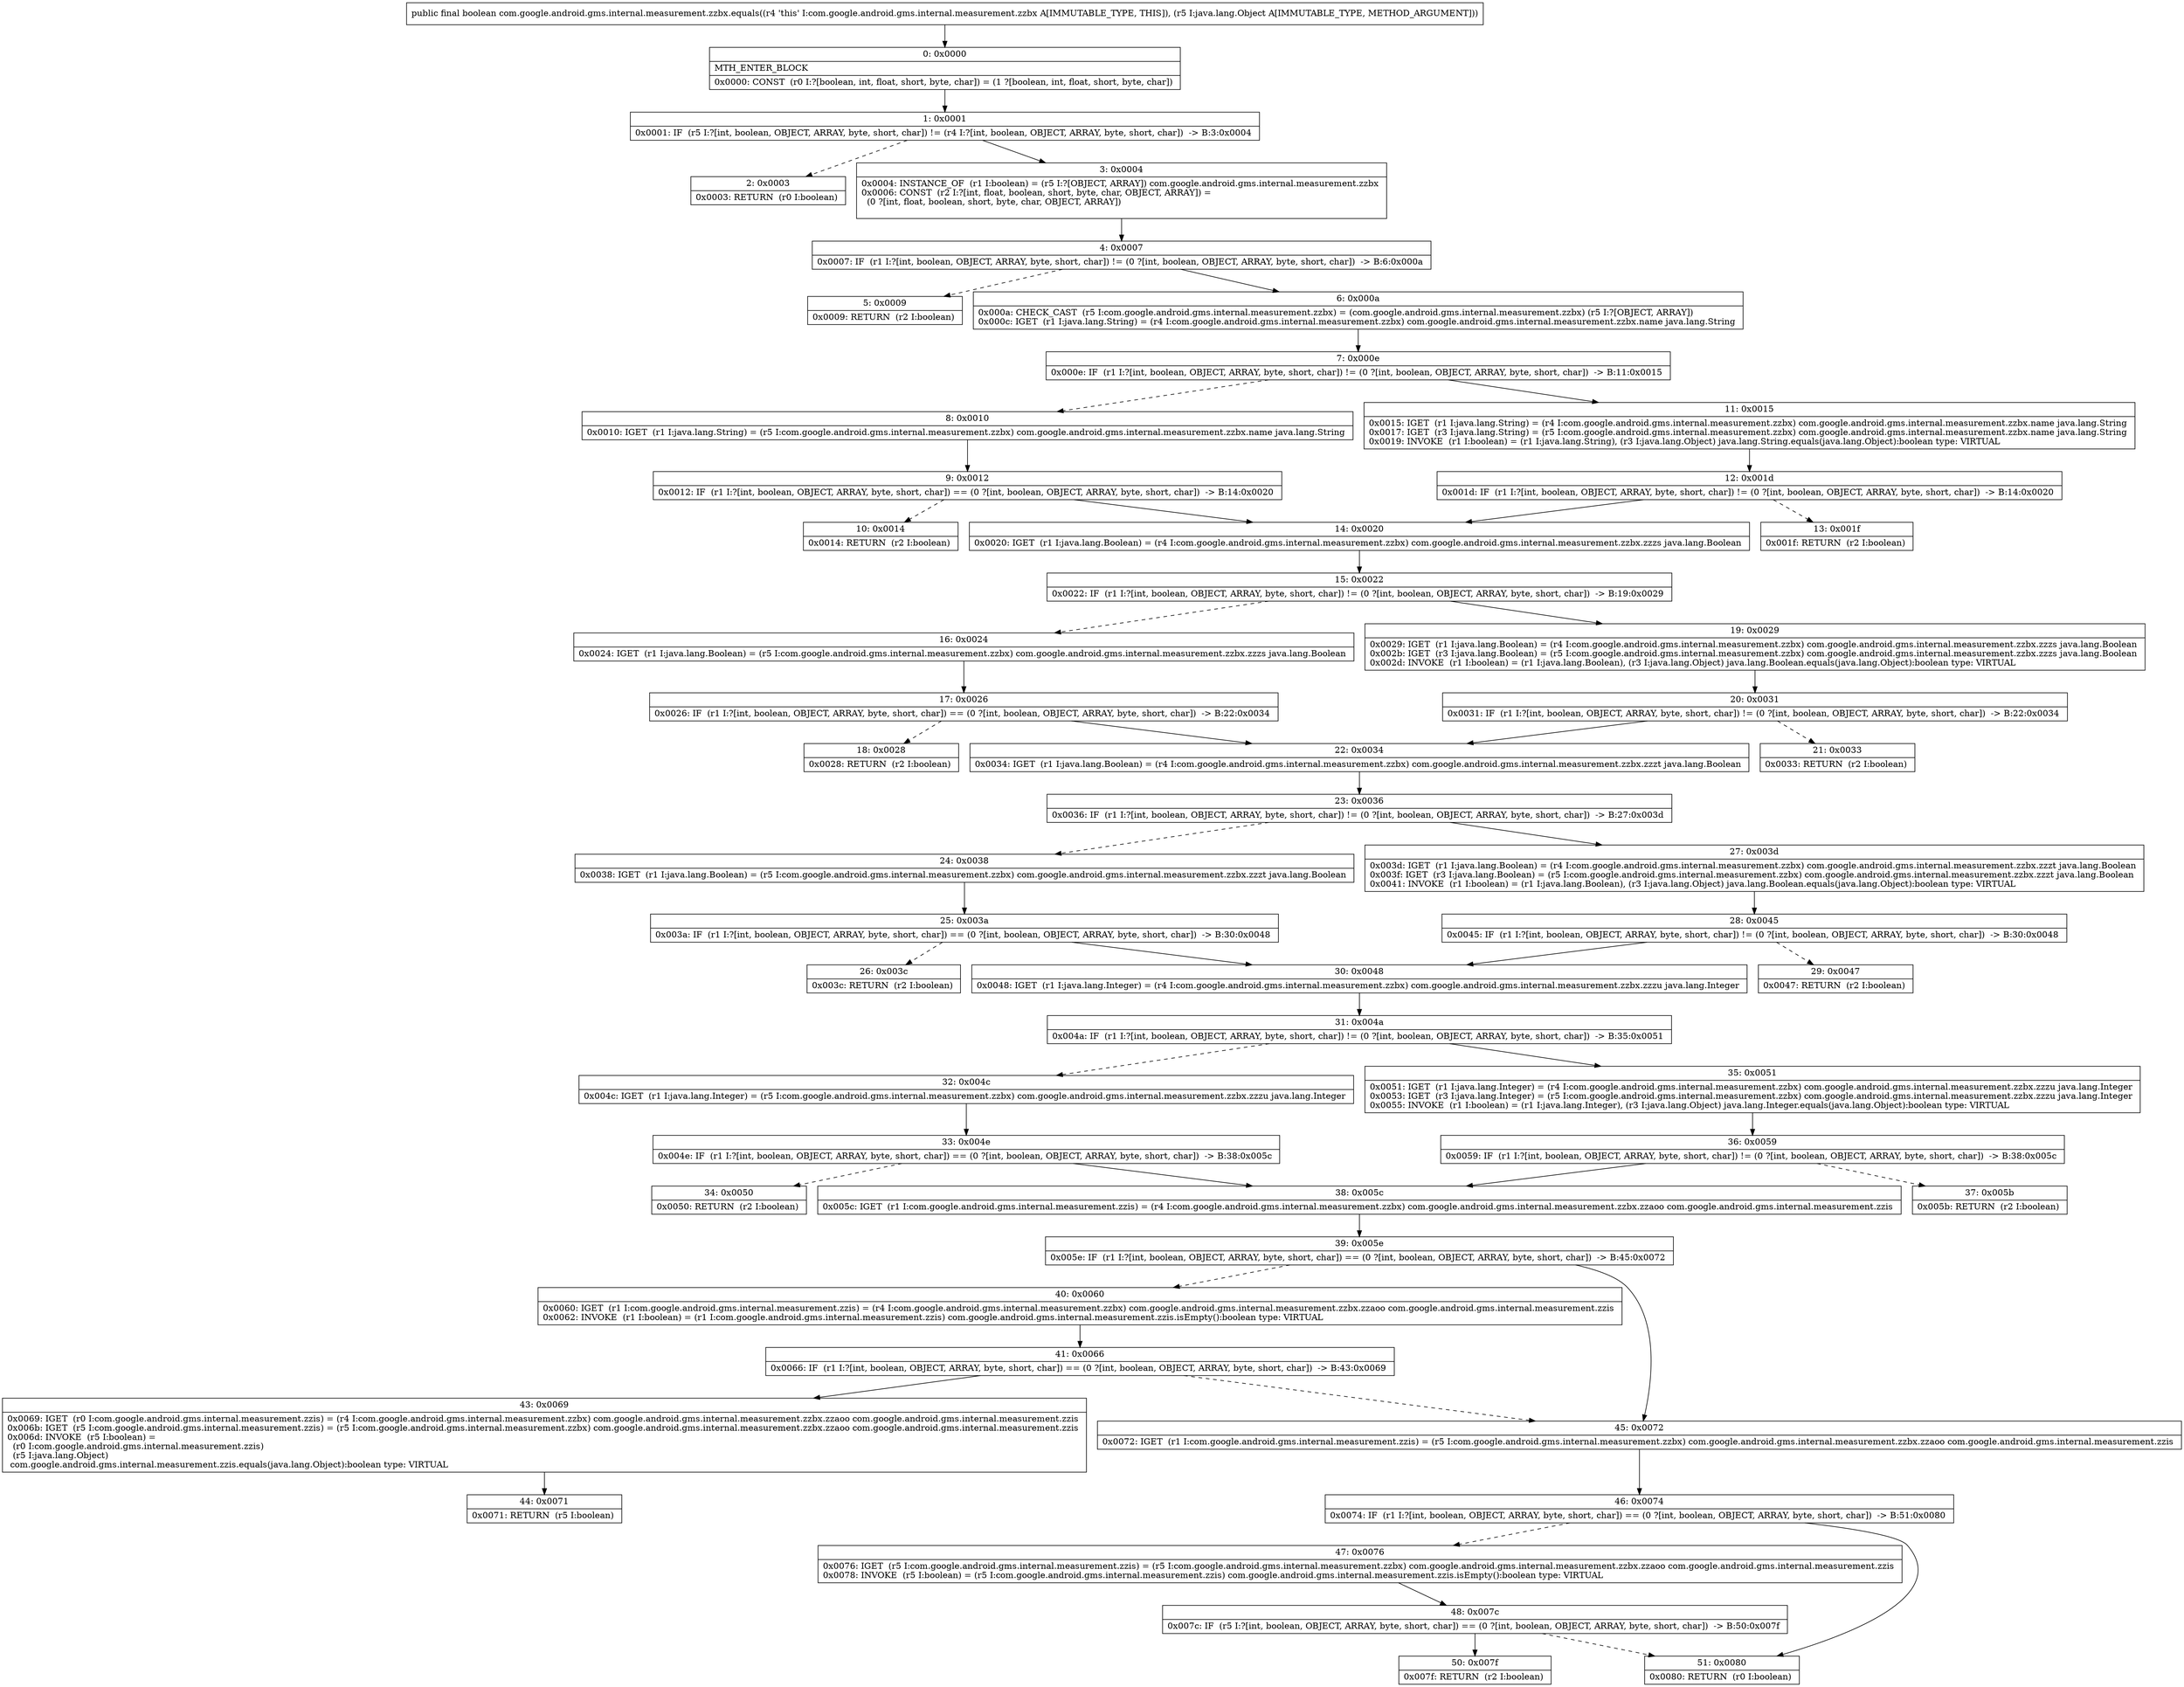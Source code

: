 digraph "CFG forcom.google.android.gms.internal.measurement.zzbx.equals(Ljava\/lang\/Object;)Z" {
Node_0 [shape=record,label="{0\:\ 0x0000|MTH_ENTER_BLOCK\l|0x0000: CONST  (r0 I:?[boolean, int, float, short, byte, char]) = (1 ?[boolean, int, float, short, byte, char]) \l}"];
Node_1 [shape=record,label="{1\:\ 0x0001|0x0001: IF  (r5 I:?[int, boolean, OBJECT, ARRAY, byte, short, char]) != (r4 I:?[int, boolean, OBJECT, ARRAY, byte, short, char])  \-\> B:3:0x0004 \l}"];
Node_2 [shape=record,label="{2\:\ 0x0003|0x0003: RETURN  (r0 I:boolean) \l}"];
Node_3 [shape=record,label="{3\:\ 0x0004|0x0004: INSTANCE_OF  (r1 I:boolean) = (r5 I:?[OBJECT, ARRAY]) com.google.android.gms.internal.measurement.zzbx \l0x0006: CONST  (r2 I:?[int, float, boolean, short, byte, char, OBJECT, ARRAY]) = \l  (0 ?[int, float, boolean, short, byte, char, OBJECT, ARRAY])\l \l}"];
Node_4 [shape=record,label="{4\:\ 0x0007|0x0007: IF  (r1 I:?[int, boolean, OBJECT, ARRAY, byte, short, char]) != (0 ?[int, boolean, OBJECT, ARRAY, byte, short, char])  \-\> B:6:0x000a \l}"];
Node_5 [shape=record,label="{5\:\ 0x0009|0x0009: RETURN  (r2 I:boolean) \l}"];
Node_6 [shape=record,label="{6\:\ 0x000a|0x000a: CHECK_CAST  (r5 I:com.google.android.gms.internal.measurement.zzbx) = (com.google.android.gms.internal.measurement.zzbx) (r5 I:?[OBJECT, ARRAY]) \l0x000c: IGET  (r1 I:java.lang.String) = (r4 I:com.google.android.gms.internal.measurement.zzbx) com.google.android.gms.internal.measurement.zzbx.name java.lang.String \l}"];
Node_7 [shape=record,label="{7\:\ 0x000e|0x000e: IF  (r1 I:?[int, boolean, OBJECT, ARRAY, byte, short, char]) != (0 ?[int, boolean, OBJECT, ARRAY, byte, short, char])  \-\> B:11:0x0015 \l}"];
Node_8 [shape=record,label="{8\:\ 0x0010|0x0010: IGET  (r1 I:java.lang.String) = (r5 I:com.google.android.gms.internal.measurement.zzbx) com.google.android.gms.internal.measurement.zzbx.name java.lang.String \l}"];
Node_9 [shape=record,label="{9\:\ 0x0012|0x0012: IF  (r1 I:?[int, boolean, OBJECT, ARRAY, byte, short, char]) == (0 ?[int, boolean, OBJECT, ARRAY, byte, short, char])  \-\> B:14:0x0020 \l}"];
Node_10 [shape=record,label="{10\:\ 0x0014|0x0014: RETURN  (r2 I:boolean) \l}"];
Node_11 [shape=record,label="{11\:\ 0x0015|0x0015: IGET  (r1 I:java.lang.String) = (r4 I:com.google.android.gms.internal.measurement.zzbx) com.google.android.gms.internal.measurement.zzbx.name java.lang.String \l0x0017: IGET  (r3 I:java.lang.String) = (r5 I:com.google.android.gms.internal.measurement.zzbx) com.google.android.gms.internal.measurement.zzbx.name java.lang.String \l0x0019: INVOKE  (r1 I:boolean) = (r1 I:java.lang.String), (r3 I:java.lang.Object) java.lang.String.equals(java.lang.Object):boolean type: VIRTUAL \l}"];
Node_12 [shape=record,label="{12\:\ 0x001d|0x001d: IF  (r1 I:?[int, boolean, OBJECT, ARRAY, byte, short, char]) != (0 ?[int, boolean, OBJECT, ARRAY, byte, short, char])  \-\> B:14:0x0020 \l}"];
Node_13 [shape=record,label="{13\:\ 0x001f|0x001f: RETURN  (r2 I:boolean) \l}"];
Node_14 [shape=record,label="{14\:\ 0x0020|0x0020: IGET  (r1 I:java.lang.Boolean) = (r4 I:com.google.android.gms.internal.measurement.zzbx) com.google.android.gms.internal.measurement.zzbx.zzzs java.lang.Boolean \l}"];
Node_15 [shape=record,label="{15\:\ 0x0022|0x0022: IF  (r1 I:?[int, boolean, OBJECT, ARRAY, byte, short, char]) != (0 ?[int, boolean, OBJECT, ARRAY, byte, short, char])  \-\> B:19:0x0029 \l}"];
Node_16 [shape=record,label="{16\:\ 0x0024|0x0024: IGET  (r1 I:java.lang.Boolean) = (r5 I:com.google.android.gms.internal.measurement.zzbx) com.google.android.gms.internal.measurement.zzbx.zzzs java.lang.Boolean \l}"];
Node_17 [shape=record,label="{17\:\ 0x0026|0x0026: IF  (r1 I:?[int, boolean, OBJECT, ARRAY, byte, short, char]) == (0 ?[int, boolean, OBJECT, ARRAY, byte, short, char])  \-\> B:22:0x0034 \l}"];
Node_18 [shape=record,label="{18\:\ 0x0028|0x0028: RETURN  (r2 I:boolean) \l}"];
Node_19 [shape=record,label="{19\:\ 0x0029|0x0029: IGET  (r1 I:java.lang.Boolean) = (r4 I:com.google.android.gms.internal.measurement.zzbx) com.google.android.gms.internal.measurement.zzbx.zzzs java.lang.Boolean \l0x002b: IGET  (r3 I:java.lang.Boolean) = (r5 I:com.google.android.gms.internal.measurement.zzbx) com.google.android.gms.internal.measurement.zzbx.zzzs java.lang.Boolean \l0x002d: INVOKE  (r1 I:boolean) = (r1 I:java.lang.Boolean), (r3 I:java.lang.Object) java.lang.Boolean.equals(java.lang.Object):boolean type: VIRTUAL \l}"];
Node_20 [shape=record,label="{20\:\ 0x0031|0x0031: IF  (r1 I:?[int, boolean, OBJECT, ARRAY, byte, short, char]) != (0 ?[int, boolean, OBJECT, ARRAY, byte, short, char])  \-\> B:22:0x0034 \l}"];
Node_21 [shape=record,label="{21\:\ 0x0033|0x0033: RETURN  (r2 I:boolean) \l}"];
Node_22 [shape=record,label="{22\:\ 0x0034|0x0034: IGET  (r1 I:java.lang.Boolean) = (r4 I:com.google.android.gms.internal.measurement.zzbx) com.google.android.gms.internal.measurement.zzbx.zzzt java.lang.Boolean \l}"];
Node_23 [shape=record,label="{23\:\ 0x0036|0x0036: IF  (r1 I:?[int, boolean, OBJECT, ARRAY, byte, short, char]) != (0 ?[int, boolean, OBJECT, ARRAY, byte, short, char])  \-\> B:27:0x003d \l}"];
Node_24 [shape=record,label="{24\:\ 0x0038|0x0038: IGET  (r1 I:java.lang.Boolean) = (r5 I:com.google.android.gms.internal.measurement.zzbx) com.google.android.gms.internal.measurement.zzbx.zzzt java.lang.Boolean \l}"];
Node_25 [shape=record,label="{25\:\ 0x003a|0x003a: IF  (r1 I:?[int, boolean, OBJECT, ARRAY, byte, short, char]) == (0 ?[int, boolean, OBJECT, ARRAY, byte, short, char])  \-\> B:30:0x0048 \l}"];
Node_26 [shape=record,label="{26\:\ 0x003c|0x003c: RETURN  (r2 I:boolean) \l}"];
Node_27 [shape=record,label="{27\:\ 0x003d|0x003d: IGET  (r1 I:java.lang.Boolean) = (r4 I:com.google.android.gms.internal.measurement.zzbx) com.google.android.gms.internal.measurement.zzbx.zzzt java.lang.Boolean \l0x003f: IGET  (r3 I:java.lang.Boolean) = (r5 I:com.google.android.gms.internal.measurement.zzbx) com.google.android.gms.internal.measurement.zzbx.zzzt java.lang.Boolean \l0x0041: INVOKE  (r1 I:boolean) = (r1 I:java.lang.Boolean), (r3 I:java.lang.Object) java.lang.Boolean.equals(java.lang.Object):boolean type: VIRTUAL \l}"];
Node_28 [shape=record,label="{28\:\ 0x0045|0x0045: IF  (r1 I:?[int, boolean, OBJECT, ARRAY, byte, short, char]) != (0 ?[int, boolean, OBJECT, ARRAY, byte, short, char])  \-\> B:30:0x0048 \l}"];
Node_29 [shape=record,label="{29\:\ 0x0047|0x0047: RETURN  (r2 I:boolean) \l}"];
Node_30 [shape=record,label="{30\:\ 0x0048|0x0048: IGET  (r1 I:java.lang.Integer) = (r4 I:com.google.android.gms.internal.measurement.zzbx) com.google.android.gms.internal.measurement.zzbx.zzzu java.lang.Integer \l}"];
Node_31 [shape=record,label="{31\:\ 0x004a|0x004a: IF  (r1 I:?[int, boolean, OBJECT, ARRAY, byte, short, char]) != (0 ?[int, boolean, OBJECT, ARRAY, byte, short, char])  \-\> B:35:0x0051 \l}"];
Node_32 [shape=record,label="{32\:\ 0x004c|0x004c: IGET  (r1 I:java.lang.Integer) = (r5 I:com.google.android.gms.internal.measurement.zzbx) com.google.android.gms.internal.measurement.zzbx.zzzu java.lang.Integer \l}"];
Node_33 [shape=record,label="{33\:\ 0x004e|0x004e: IF  (r1 I:?[int, boolean, OBJECT, ARRAY, byte, short, char]) == (0 ?[int, boolean, OBJECT, ARRAY, byte, short, char])  \-\> B:38:0x005c \l}"];
Node_34 [shape=record,label="{34\:\ 0x0050|0x0050: RETURN  (r2 I:boolean) \l}"];
Node_35 [shape=record,label="{35\:\ 0x0051|0x0051: IGET  (r1 I:java.lang.Integer) = (r4 I:com.google.android.gms.internal.measurement.zzbx) com.google.android.gms.internal.measurement.zzbx.zzzu java.lang.Integer \l0x0053: IGET  (r3 I:java.lang.Integer) = (r5 I:com.google.android.gms.internal.measurement.zzbx) com.google.android.gms.internal.measurement.zzbx.zzzu java.lang.Integer \l0x0055: INVOKE  (r1 I:boolean) = (r1 I:java.lang.Integer), (r3 I:java.lang.Object) java.lang.Integer.equals(java.lang.Object):boolean type: VIRTUAL \l}"];
Node_36 [shape=record,label="{36\:\ 0x0059|0x0059: IF  (r1 I:?[int, boolean, OBJECT, ARRAY, byte, short, char]) != (0 ?[int, boolean, OBJECT, ARRAY, byte, short, char])  \-\> B:38:0x005c \l}"];
Node_37 [shape=record,label="{37\:\ 0x005b|0x005b: RETURN  (r2 I:boolean) \l}"];
Node_38 [shape=record,label="{38\:\ 0x005c|0x005c: IGET  (r1 I:com.google.android.gms.internal.measurement.zzis) = (r4 I:com.google.android.gms.internal.measurement.zzbx) com.google.android.gms.internal.measurement.zzbx.zzaoo com.google.android.gms.internal.measurement.zzis \l}"];
Node_39 [shape=record,label="{39\:\ 0x005e|0x005e: IF  (r1 I:?[int, boolean, OBJECT, ARRAY, byte, short, char]) == (0 ?[int, boolean, OBJECT, ARRAY, byte, short, char])  \-\> B:45:0x0072 \l}"];
Node_40 [shape=record,label="{40\:\ 0x0060|0x0060: IGET  (r1 I:com.google.android.gms.internal.measurement.zzis) = (r4 I:com.google.android.gms.internal.measurement.zzbx) com.google.android.gms.internal.measurement.zzbx.zzaoo com.google.android.gms.internal.measurement.zzis \l0x0062: INVOKE  (r1 I:boolean) = (r1 I:com.google.android.gms.internal.measurement.zzis) com.google.android.gms.internal.measurement.zzis.isEmpty():boolean type: VIRTUAL \l}"];
Node_41 [shape=record,label="{41\:\ 0x0066|0x0066: IF  (r1 I:?[int, boolean, OBJECT, ARRAY, byte, short, char]) == (0 ?[int, boolean, OBJECT, ARRAY, byte, short, char])  \-\> B:43:0x0069 \l}"];
Node_43 [shape=record,label="{43\:\ 0x0069|0x0069: IGET  (r0 I:com.google.android.gms.internal.measurement.zzis) = (r4 I:com.google.android.gms.internal.measurement.zzbx) com.google.android.gms.internal.measurement.zzbx.zzaoo com.google.android.gms.internal.measurement.zzis \l0x006b: IGET  (r5 I:com.google.android.gms.internal.measurement.zzis) = (r5 I:com.google.android.gms.internal.measurement.zzbx) com.google.android.gms.internal.measurement.zzbx.zzaoo com.google.android.gms.internal.measurement.zzis \l0x006d: INVOKE  (r5 I:boolean) = \l  (r0 I:com.google.android.gms.internal.measurement.zzis)\l  (r5 I:java.lang.Object)\l com.google.android.gms.internal.measurement.zzis.equals(java.lang.Object):boolean type: VIRTUAL \l}"];
Node_44 [shape=record,label="{44\:\ 0x0071|0x0071: RETURN  (r5 I:boolean) \l}"];
Node_45 [shape=record,label="{45\:\ 0x0072|0x0072: IGET  (r1 I:com.google.android.gms.internal.measurement.zzis) = (r5 I:com.google.android.gms.internal.measurement.zzbx) com.google.android.gms.internal.measurement.zzbx.zzaoo com.google.android.gms.internal.measurement.zzis \l}"];
Node_46 [shape=record,label="{46\:\ 0x0074|0x0074: IF  (r1 I:?[int, boolean, OBJECT, ARRAY, byte, short, char]) == (0 ?[int, boolean, OBJECT, ARRAY, byte, short, char])  \-\> B:51:0x0080 \l}"];
Node_47 [shape=record,label="{47\:\ 0x0076|0x0076: IGET  (r5 I:com.google.android.gms.internal.measurement.zzis) = (r5 I:com.google.android.gms.internal.measurement.zzbx) com.google.android.gms.internal.measurement.zzbx.zzaoo com.google.android.gms.internal.measurement.zzis \l0x0078: INVOKE  (r5 I:boolean) = (r5 I:com.google.android.gms.internal.measurement.zzis) com.google.android.gms.internal.measurement.zzis.isEmpty():boolean type: VIRTUAL \l}"];
Node_48 [shape=record,label="{48\:\ 0x007c|0x007c: IF  (r5 I:?[int, boolean, OBJECT, ARRAY, byte, short, char]) == (0 ?[int, boolean, OBJECT, ARRAY, byte, short, char])  \-\> B:50:0x007f \l}"];
Node_50 [shape=record,label="{50\:\ 0x007f|0x007f: RETURN  (r2 I:boolean) \l}"];
Node_51 [shape=record,label="{51\:\ 0x0080|0x0080: RETURN  (r0 I:boolean) \l}"];
MethodNode[shape=record,label="{public final boolean com.google.android.gms.internal.measurement.zzbx.equals((r4 'this' I:com.google.android.gms.internal.measurement.zzbx A[IMMUTABLE_TYPE, THIS]), (r5 I:java.lang.Object A[IMMUTABLE_TYPE, METHOD_ARGUMENT])) }"];
MethodNode -> Node_0;
Node_0 -> Node_1;
Node_1 -> Node_2[style=dashed];
Node_1 -> Node_3;
Node_3 -> Node_4;
Node_4 -> Node_5[style=dashed];
Node_4 -> Node_6;
Node_6 -> Node_7;
Node_7 -> Node_8[style=dashed];
Node_7 -> Node_11;
Node_8 -> Node_9;
Node_9 -> Node_10[style=dashed];
Node_9 -> Node_14;
Node_11 -> Node_12;
Node_12 -> Node_13[style=dashed];
Node_12 -> Node_14;
Node_14 -> Node_15;
Node_15 -> Node_16[style=dashed];
Node_15 -> Node_19;
Node_16 -> Node_17;
Node_17 -> Node_18[style=dashed];
Node_17 -> Node_22;
Node_19 -> Node_20;
Node_20 -> Node_21[style=dashed];
Node_20 -> Node_22;
Node_22 -> Node_23;
Node_23 -> Node_24[style=dashed];
Node_23 -> Node_27;
Node_24 -> Node_25;
Node_25 -> Node_26[style=dashed];
Node_25 -> Node_30;
Node_27 -> Node_28;
Node_28 -> Node_29[style=dashed];
Node_28 -> Node_30;
Node_30 -> Node_31;
Node_31 -> Node_32[style=dashed];
Node_31 -> Node_35;
Node_32 -> Node_33;
Node_33 -> Node_34[style=dashed];
Node_33 -> Node_38;
Node_35 -> Node_36;
Node_36 -> Node_37[style=dashed];
Node_36 -> Node_38;
Node_38 -> Node_39;
Node_39 -> Node_40[style=dashed];
Node_39 -> Node_45;
Node_40 -> Node_41;
Node_41 -> Node_43;
Node_41 -> Node_45[style=dashed];
Node_43 -> Node_44;
Node_45 -> Node_46;
Node_46 -> Node_47[style=dashed];
Node_46 -> Node_51;
Node_47 -> Node_48;
Node_48 -> Node_50;
Node_48 -> Node_51[style=dashed];
}

